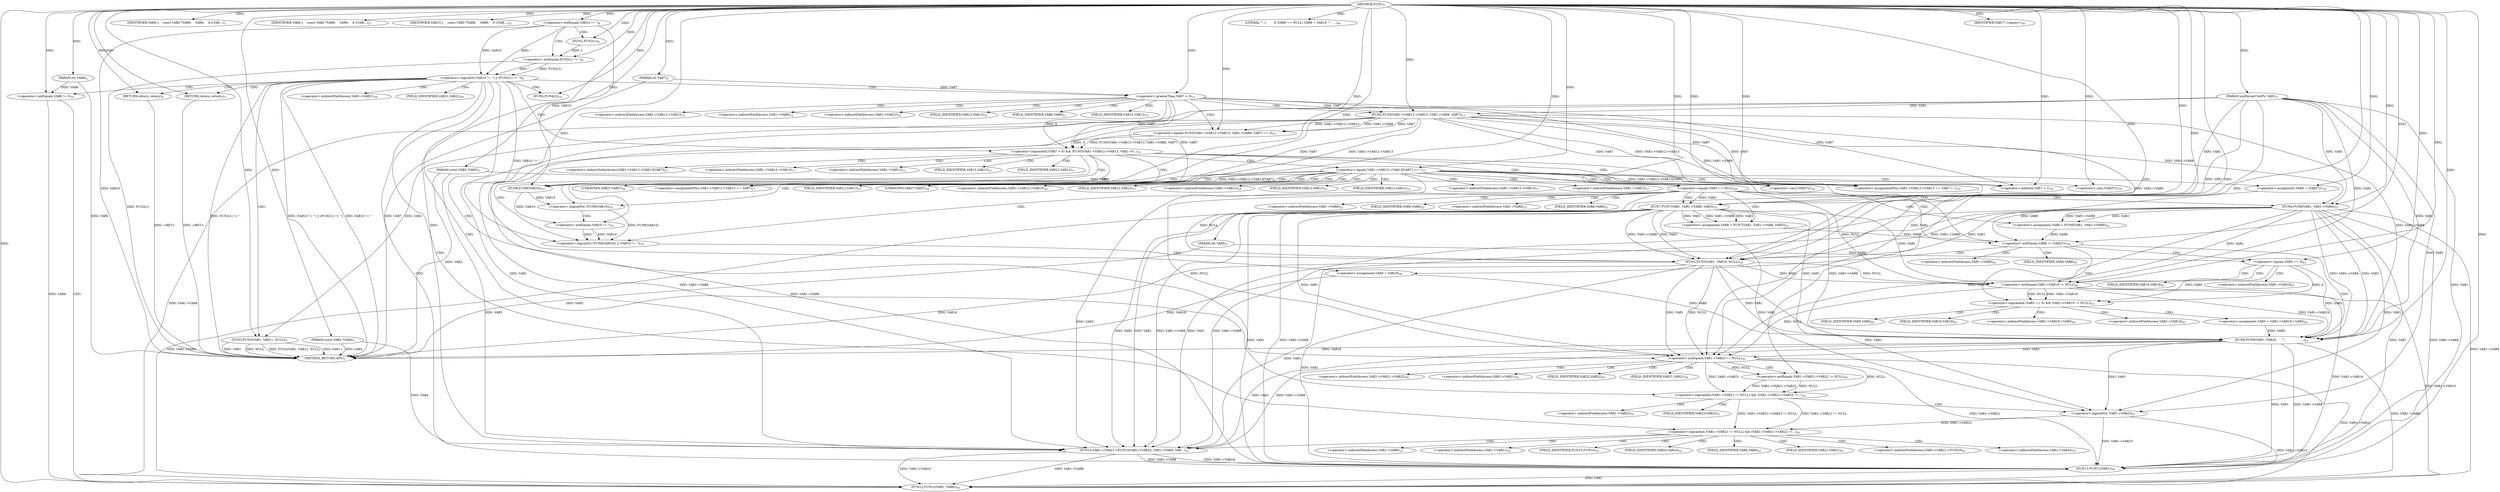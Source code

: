 digraph "FUN1" {  
"8" [label = <(METHOD,FUN1)<SUB>1</SUB>> ]
"212" [label = <(METHOD_RETURN,ANY)<SUB>1</SUB>> ]
"9" [label = <(PARAM,xmlParserCtxtPtr VAR1)<SUB>1</SUB>> ]
"10" [label = <(PARAM,const VAR2 *VAR3)<SUB>1</SUB>> ]
"11" [label = <(PARAM,const VAR2 *VAR4)<SUB>2</SUB>> ]
"12" [label = <(PARAM,int VAR5)<SUB>2</SUB>> ]
"13" [label = <(PARAM,int VAR6)<SUB>2</SUB>> ]
"14" [label = <(PARAM,int VAR7)<SUB>2</SUB>> ]
"17" [label = <(IDENTIFIER,VAR9,{
    const VAR2 *VAR8;

    VAR9;
    if ((VAR...)<SUB>5</SUB>> ]
"33" [label = <(FUN4,FUN4(2))<SUB>10</SUB>> ]
"110" [label = <(IDENTIFIER,VAR9,{
    const VAR2 *VAR8;

    VAR9;
    if ((VAR...)<SUB>27</SUB>> ]
"111" [label = <(IDENTIFIER,VAR15,{
    const VAR2 *VAR8;

    VAR9;
    if ((VAR...)<SUB>32</SUB>> ]
"201" [label = <(FUN11,FUN11(VAR1))<SUB>54</SUB>> ]
"211" [label = <(RETURN,return;,return;)<SUB>57</SUB>> ]
"19" [label = <(&lt;operator&gt;.logicalOr,(VAR10 != '') || (FUN2(1) != ''))<SUB>6</SUB>> ]
"36" [label = <(&lt;operator&gt;.logicalAnd,(VAR7 &gt; 0) &amp;&amp; (FUN5(VAR1-&gt;VAR12-&gt;VAR13, VAR1-&gt;V...)<SUB>12</SUB>> ]
"113" [label = <(&lt;operator&gt;.logicalOr,(!FUN8(VAR10)) || (VAR10 != ''))<SUB>33</SUB>> ]
"129" [label = <(&lt;operator&gt;.notEquals,VAR8 != (VAR2*)1)<SUB>39</SUB>> ]
"168" [label = <(&lt;operator&gt;.logicalAnd,(VAR1-&gt;VAR21 != NULL) &amp;&amp; (VAR1-&gt;VAR21-&gt;VAR22 !=...)<SUB>50</SUB>> ]
"204" [label = <(&lt;operator&gt;.notEquals,VAR6 != 0)<SUB>55</SUB>> ]
"28" [label = <(FUN3,FUN3(VAR1, VAR11, NULL))<SUB>7</SUB>> ]
"32" [label = <(RETURN,return;,return;)<SUB>8</SUB>> ]
"74" [label = <(&lt;operator&gt;.assignmentPlus,VAR1-&gt;VAR12-&gt;VAR13 += VAR7)<SUB>17</SUB>> ]
"81" [label = <(&lt;operator&gt;.assignment,VAR8 = (VAR2*)1)<SUB>18</SUB>> ]
"121" [label = <(FUN3,FUN3(VAR1, VAR16, NULL))<SUB>34</SUB>> ]
"135" [label = <(&lt;operator&gt;.assignment,VAR8 = VAR18)<SUB>40</SUB>> ]
"138" [label = <(LITERAL,&quot;&quot;,{
        if (VAR8 == NULL) VAR8 = VAR18 &quot;&quot;;
  ...)<SUB>40</SUB>> ]
"157" [label = <(FUN9,FUN9(VAR1, VAR20,
		     &quot;&quot;,
		                ...)<SUB>43</SUB>> ]
"187" [label = <(FUN10,VAR1-&gt;VAR21-&gt;FUN10(VAR1-&gt;VAR24, VAR1-&gt;VAR8, VAR...)<SUB>52</SUB>> ]
"208" [label = <(FUN12,FUN12(VAR1, VAR6))<SUB>56</SUB>> ]
"20" [label = <(&lt;operator&gt;.notEquals,VAR10 != '')<SUB>6</SUB>> ]
"23" [label = <(&lt;operator&gt;.notEquals,FUN2(1) != '')<SUB>6</SUB>> ]
"37" [label = <(&lt;operator&gt;.greaterThan,VAR7 &gt; 0)<SUB>12</SUB>> ]
"40" [label = <(&lt;operator&gt;.equals,FUN5(VAR1-&gt;VAR12-&gt;VAR13, VAR1-&gt;VAR8, VAR7) == 0)<SUB>12</SUB>> ]
"54" [label = <(&lt;operator&gt;.equals,VAR1-&gt;VAR12-&gt;VAR13[VAR7] == '')<SUB>13</SUB>> ]
"114" [label = <(&lt;operator&gt;.logicalNot,!FUN8(VAR10))<SUB>33</SUB>> ]
"117" [label = <(&lt;operator&gt;.notEquals,VAR10 != '')<SUB>33</SUB>> ]
"127" [label = <(IDENTIFIER,VAR17,&lt;empty&gt;)<SUB>36</SUB>> ]
"131" [label = <(&lt;operator&gt;.cast,(VAR2*)1)<SUB>39</SUB>> ]
"140" [label = <(&lt;operator&gt;.logicalAnd,(VAR5 == 0) &amp;&amp; (VAR1-&gt;VAR19 != NULL))<SUB>41</SUB>> ]
"169" [label = <(&lt;operator&gt;.logicalAnd,(VAR1-&gt;VAR21 != NULL) &amp;&amp; (VAR1-&gt;VAR21-&gt;VAR22 !=...)<SUB>50</SUB>> ]
"182" [label = <(&lt;operator&gt;.logicalNot,!VAR1-&gt;VAR23)<SUB>51</SUB>> ]
"24" [label = <(FUN2,FUN2(1))<SUB>6</SUB>> ]
"41" [label = <(FUN5,FUN5(VAR1-&gt;VAR12-&gt;VAR13, VAR1-&gt;VAR8, VAR7))<SUB>12</SUB>> ]
"64" [label = <(&lt;operator&gt;.assignmentPlus,VAR1-&gt;VAR12-&gt;VAR13 += VAR7 + 1)<SUB>14</SUB>> ]
"83" [label = <(&lt;operator&gt;.cast,(VAR2*)1)<SUB>18</SUB>> ]
"89" [label = <(&lt;operator&gt;.equals,VAR3 == NULL)<SUB>20</SUB>> ]
"115" [label = <(FUN8,FUN8(VAR10))<SUB>33</SUB>> ]
"150" [label = <(&lt;operator&gt;.assignment,VAR5 = VAR1-&gt;VAR19-&gt;VAR5)<SUB>42</SUB>> ]
"170" [label = <(&lt;operator&gt;.notEquals,VAR1-&gt;VAR21 != NULL)<SUB>50</SUB>> ]
"175" [label = <(&lt;operator&gt;.notEquals,VAR1-&gt;VAR21-&gt;VAR22 != NULL)<SUB>50</SUB>> ]
"93" [label = <(&lt;operator&gt;.assignment,VAR8 = FUN6(VAR1, VAR1-&gt;VAR8))<SUB>21</SUB>> ]
"141" [label = <(&lt;operator&gt;.equals,VAR5 == 0)<SUB>41</SUB>> ]
"144" [label = <(&lt;operator&gt;.notEquals,VAR1-&gt;VAR19 != NULL)<SUB>41</SUB>> ]
"70" [label = <(&lt;operator&gt;.addition,VAR7 + 1)<SUB>14</SUB>> ]
"102" [label = <(&lt;operator&gt;.assignment,VAR8 = FUN7(VAR1, VAR1-&gt;VAR8, VAR3))<SUB>23</SUB>> ]
"95" [label = <(FUN6,FUN6(VAR1, VAR1-&gt;VAR8))<SUB>21</SUB>> ]
"104" [label = <(FUN7,FUN7(VAR1, VAR1-&gt;VAR8, VAR3))<SUB>23</SUB>> ]
"75" [label = <(&lt;operator&gt;.indirectFieldAccess,VAR1-&gt;VAR12-&gt;VAR13)<SUB>17</SUB>> ]
"132" [label = <(UNKNOWN,VAR2*,VAR2*)<SUB>39</SUB>> ]
"161" [label = <(&lt;operator&gt;.indirectFieldAccess,VAR1-&gt;VAR8)<SUB>45</SUB>> ]
"183" [label = <(&lt;operator&gt;.indirectFieldAccess,VAR1-&gt;VAR23)<SUB>51</SUB>> ]
"188" [label = <(&lt;operator&gt;.indirectFieldAccess,VAR1-&gt;VAR21-&gt;FUN10)<SUB>52</SUB>> ]
"193" [label = <(&lt;operator&gt;.indirectFieldAccess,VAR1-&gt;VAR24)<SUB>52</SUB>> ]
"196" [label = <(&lt;operator&gt;.indirectFieldAccess,VAR1-&gt;VAR8)<SUB>52</SUB>> ]
"42" [label = <(&lt;operator&gt;.indirectFieldAccess,VAR1-&gt;VAR12-&gt;VAR13)<SUB>12</SUB>> ]
"47" [label = <(&lt;operator&gt;.indirectFieldAccess,VAR1-&gt;VAR8)<SUB>12</SUB>> ]
"55" [label = <(&lt;operator&gt;.indirectIndexAccess,VAR1-&gt;VAR12-&gt;VAR13[VAR7])<SUB>13</SUB>> ]
"76" [label = <(&lt;operator&gt;.indirectFieldAccess,VAR1-&gt;VAR12)<SUB>17</SUB>> ]
"79" [label = <(FIELD_IDENTIFIER,VAR13,VAR13)<SUB>17</SUB>> ]
"84" [label = <(UNKNOWN,VAR2*,VAR2*)<SUB>18</SUB>> ]
"163" [label = <(FIELD_IDENTIFIER,VAR8,VAR8)<SUB>45</SUB>> ]
"171" [label = <(&lt;operator&gt;.indirectFieldAccess,VAR1-&gt;VAR21)<SUB>50</SUB>> ]
"176" [label = <(&lt;operator&gt;.indirectFieldAccess,VAR1-&gt;VAR21-&gt;VAR22)<SUB>50</SUB>> ]
"185" [label = <(FIELD_IDENTIFIER,VAR23,VAR23)<SUB>51</SUB>> ]
"189" [label = <(&lt;operator&gt;.indirectFieldAccess,VAR1-&gt;VAR21)<SUB>52</SUB>> ]
"192" [label = <(FIELD_IDENTIFIER,FUN10,FUN10)<SUB>52</SUB>> ]
"195" [label = <(FIELD_IDENTIFIER,VAR24,VAR24)<SUB>52</SUB>> ]
"198" [label = <(FIELD_IDENTIFIER,VAR8,VAR8)<SUB>52</SUB>> ]
"43" [label = <(&lt;operator&gt;.indirectFieldAccess,VAR1-&gt;VAR12)<SUB>12</SUB>> ]
"46" [label = <(FIELD_IDENTIFIER,VAR13,VAR13)<SUB>12</SUB>> ]
"49" [label = <(FIELD_IDENTIFIER,VAR8,VAR8)<SUB>12</SUB>> ]
"56" [label = <(&lt;operator&gt;.indirectFieldAccess,VAR1-&gt;VAR12-&gt;VAR13)<SUB>13</SUB>> ]
"65" [label = <(&lt;operator&gt;.indirectFieldAccess,VAR1-&gt;VAR12-&gt;VAR13)<SUB>14</SUB>> ]
"78" [label = <(FIELD_IDENTIFIER,VAR12,VAR12)<SUB>17</SUB>> ]
"145" [label = <(&lt;operator&gt;.indirectFieldAccess,VAR1-&gt;VAR19)<SUB>41</SUB>> ]
"152" [label = <(&lt;operator&gt;.indirectFieldAccess,VAR1-&gt;VAR19-&gt;VAR5)<SUB>42</SUB>> ]
"173" [label = <(FIELD_IDENTIFIER,VAR21,VAR21)<SUB>50</SUB>> ]
"177" [label = <(&lt;operator&gt;.indirectFieldAccess,VAR1-&gt;VAR21)<SUB>50</SUB>> ]
"180" [label = <(FIELD_IDENTIFIER,VAR22,VAR22)<SUB>50</SUB>> ]
"191" [label = <(FIELD_IDENTIFIER,VAR21,VAR21)<SUB>52</SUB>> ]
"45" [label = <(FIELD_IDENTIFIER,VAR12,VAR12)<SUB>12</SUB>> ]
"57" [label = <(&lt;operator&gt;.indirectFieldAccess,VAR1-&gt;VAR12)<SUB>13</SUB>> ]
"60" [label = <(FIELD_IDENTIFIER,VAR13,VAR13)<SUB>13</SUB>> ]
"66" [label = <(&lt;operator&gt;.indirectFieldAccess,VAR1-&gt;VAR12)<SUB>14</SUB>> ]
"69" [label = <(FIELD_IDENTIFIER,VAR13,VAR13)<SUB>14</SUB>> ]
"147" [label = <(FIELD_IDENTIFIER,VAR19,VAR19)<SUB>41</SUB>> ]
"153" [label = <(&lt;operator&gt;.indirectFieldAccess,VAR1-&gt;VAR19)<SUB>42</SUB>> ]
"156" [label = <(FIELD_IDENTIFIER,VAR5,VAR5)<SUB>42</SUB>> ]
"179" [label = <(FIELD_IDENTIFIER,VAR21,VAR21)<SUB>50</SUB>> ]
"59" [label = <(FIELD_IDENTIFIER,VAR12,VAR12)<SUB>13</SUB>> ]
"68" [label = <(FIELD_IDENTIFIER,VAR12,VAR12)<SUB>14</SUB>> ]
"97" [label = <(&lt;operator&gt;.indirectFieldAccess,VAR1-&gt;VAR8)<SUB>21</SUB>> ]
"155" [label = <(FIELD_IDENTIFIER,VAR19,VAR19)<SUB>42</SUB>> ]
"99" [label = <(FIELD_IDENTIFIER,VAR8,VAR8)<SUB>21</SUB>> ]
"106" [label = <(&lt;operator&gt;.indirectFieldAccess,VAR1-&gt;VAR8)<SUB>23</SUB>> ]
"108" [label = <(FIELD_IDENTIFIER,VAR8,VAR8)<SUB>23</SUB>> ]
  "211" -> "212"  [ label = "DDG: &lt;RET&gt;"] 
  "32" -> "212"  [ label = "DDG: &lt;RET&gt;"] 
  "10" -> "212"  [ label = "DDG: VAR3"] 
  "11" -> "212"  [ label = "DDG: VAR4"] 
  "12" -> "212"  [ label = "DDG: VAR5"] 
  "13" -> "212"  [ label = "DDG: VAR6"] 
  "14" -> "212"  [ label = "DDG: VAR7"] 
  "20" -> "212"  [ label = "DDG: VAR10"] 
  "19" -> "212"  [ label = "DDG: VAR10 != ''"] 
  "23" -> "212"  [ label = "DDG: FUN2(1)"] 
  "19" -> "212"  [ label = "DDG: FUN2(1) != ''"] 
  "19" -> "212"  [ label = "DDG: (VAR10 != '') || (FUN2(1) != '')"] 
  "28" -> "212"  [ label = "DDG: VAR1"] 
  "28" -> "212"  [ label = "DDG: NULL"] 
  "28" -> "212"  [ label = "DDG: FUN3(VAR1, VAR11, NULL)"] 
  "135" -> "212"  [ label = "DDG: VAR18"] 
  "157" -> "212"  [ label = "DDG: VAR20"] 
  "121" -> "212"  [ label = "DDG: VAR16"] 
  "28" -> "212"  [ label = "DDG: VAR11"] 
  "8" -> "9"  [ label = "DDG: "] 
  "8" -> "10"  [ label = "DDG: "] 
  "8" -> "11"  [ label = "DDG: "] 
  "8" -> "12"  [ label = "DDG: "] 
  "8" -> "13"  [ label = "DDG: "] 
  "8" -> "14"  [ label = "DDG: "] 
  "8" -> "17"  [ label = "DDG: "] 
  "8" -> "110"  [ label = "DDG: "] 
  "8" -> "111"  [ label = "DDG: "] 
  "8" -> "211"  [ label = "DDG: "] 
  "8" -> "33"  [ label = "DDG: "] 
  "9" -> "201"  [ label = "DDG: VAR1"] 
  "41" -> "201"  [ label = "DDG: VAR1-&gt;VAR8"] 
  "104" -> "201"  [ label = "DDG: VAR1"] 
  "104" -> "201"  [ label = "DDG: VAR1-&gt;VAR8"] 
  "95" -> "201"  [ label = "DDG: VAR1"] 
  "95" -> "201"  [ label = "DDG: VAR1-&gt;VAR8"] 
  "121" -> "201"  [ label = "DDG: VAR1"] 
  "144" -> "201"  [ label = "DDG: VAR1-&gt;VAR19"] 
  "157" -> "201"  [ label = "DDG: VAR1"] 
  "157" -> "201"  [ label = "DDG: VAR1-&gt;VAR8"] 
  "170" -> "201"  [ label = "DDG: VAR1-&gt;VAR21"] 
  "182" -> "201"  [ label = "DDG: VAR1-&gt;VAR23"] 
  "187" -> "201"  [ label = "DDG: VAR1-&gt;VAR24"] 
  "187" -> "201"  [ label = "DDG: VAR1-&gt;VAR8"] 
  "8" -> "201"  [ label = "DDG: "] 
  "20" -> "19"  [ label = "DDG: VAR10"] 
  "20" -> "19"  [ label = "DDG: ''"] 
  "23" -> "19"  [ label = "DDG: FUN2(1)"] 
  "23" -> "19"  [ label = "DDG: ''"] 
  "8" -> "32"  [ label = "DDG: "] 
  "37" -> "36"  [ label = "DDG: VAR7"] 
  "37" -> "36"  [ label = "DDG: 0"] 
  "40" -> "36"  [ label = "DDG: FUN5(VAR1-&gt;VAR12-&gt;VAR13, VAR1-&gt;VAR8, VAR7)"] 
  "40" -> "36"  [ label = "DDG: 0"] 
  "37" -> "74"  [ label = "DDG: VAR7"] 
  "41" -> "74"  [ label = "DDG: VAR7"] 
  "8" -> "74"  [ label = "DDG: "] 
  "8" -> "81"  [ label = "DDG: "] 
  "114" -> "113"  [ label = "DDG: FUN8(VAR10)"] 
  "19" -> "113"  [ label = "DDG: VAR10 != ''"] 
  "117" -> "113"  [ label = "DDG: VAR10"] 
  "117" -> "113"  [ label = "DDG: ''"] 
  "102" -> "129"  [ label = "DDG: VAR8"] 
  "93" -> "129"  [ label = "DDG: VAR8"] 
  "81" -> "129"  [ label = "DDG: VAR8"] 
  "8" -> "129"  [ label = "DDG: "] 
  "8" -> "135"  [ label = "DDG: "] 
  "8" -> "138"  [ label = "DDG: "] 
  "169" -> "168"  [ label = "DDG: VAR1-&gt;VAR21 != NULL"] 
  "169" -> "168"  [ label = "DDG: VAR1-&gt;VAR21-&gt;VAR22 != NULL"] 
  "182" -> "168"  [ label = "DDG: VAR1-&gt;VAR23"] 
  "13" -> "204"  [ label = "DDG: VAR6"] 
  "8" -> "204"  [ label = "DDG: "] 
  "8" -> "20"  [ label = "DDG: "] 
  "24" -> "23"  [ label = "DDG: 1"] 
  "8" -> "23"  [ label = "DDG: "] 
  "9" -> "28"  [ label = "DDG: VAR1"] 
  "8" -> "28"  [ label = "DDG: "] 
  "14" -> "37"  [ label = "DDG: VAR7"] 
  "8" -> "37"  [ label = "DDG: "] 
  "41" -> "40"  [ label = "DDG: VAR1-&gt;VAR12-&gt;VAR13"] 
  "41" -> "40"  [ label = "DDG: VAR1-&gt;VAR8"] 
  "41" -> "40"  [ label = "DDG: VAR7"] 
  "8" -> "40"  [ label = "DDG: "] 
  "41" -> "74"  [ label = "DDG: VAR1-&gt;VAR12-&gt;VAR13"] 
  "54" -> "74"  [ label = "DDG: VAR1-&gt;VAR12-&gt;VAR13[VAR7]"] 
  "115" -> "114"  [ label = "DDG: VAR10"] 
  "115" -> "117"  [ label = "DDG: VAR10"] 
  "8" -> "117"  [ label = "DDG: "] 
  "9" -> "121"  [ label = "DDG: VAR1"] 
  "41" -> "121"  [ label = "DDG: VAR1-&gt;VAR8"] 
  "104" -> "121"  [ label = "DDG: VAR1"] 
  "104" -> "121"  [ label = "DDG: VAR1-&gt;VAR8"] 
  "95" -> "121"  [ label = "DDG: VAR1"] 
  "95" -> "121"  [ label = "DDG: VAR1-&gt;VAR8"] 
  "8" -> "121"  [ label = "DDG: "] 
  "89" -> "121"  [ label = "DDG: NULL"] 
  "8" -> "127"  [ label = "DDG: "] 
  "8" -> "131"  [ label = "DDG: "] 
  "9" -> "157"  [ label = "DDG: VAR1"] 
  "41" -> "157"  [ label = "DDG: VAR1-&gt;VAR8"] 
  "104" -> "157"  [ label = "DDG: VAR1"] 
  "104" -> "157"  [ label = "DDG: VAR1-&gt;VAR8"] 
  "95" -> "157"  [ label = "DDG: VAR1"] 
  "95" -> "157"  [ label = "DDG: VAR1-&gt;VAR8"] 
  "121" -> "157"  [ label = "DDG: VAR1"] 
  "144" -> "157"  [ label = "DDG: VAR1-&gt;VAR19"] 
  "8" -> "157"  [ label = "DDG: "] 
  "141" -> "157"  [ label = "DDG: VAR5"] 
  "150" -> "157"  [ label = "DDG: VAR5"] 
  "135" -> "157"  [ label = "DDG: VAR8"] 
  "170" -> "169"  [ label = "DDG: VAR1-&gt;VAR21"] 
  "170" -> "169"  [ label = "DDG: NULL"] 
  "175" -> "169"  [ label = "DDG: VAR1-&gt;VAR21-&gt;VAR22"] 
  "175" -> "169"  [ label = "DDG: NULL"] 
  "9" -> "182"  [ label = "DDG: VAR1"] 
  "104" -> "182"  [ label = "DDG: VAR1"] 
  "95" -> "182"  [ label = "DDG: VAR1"] 
  "121" -> "182"  [ label = "DDG: VAR1"] 
  "157" -> "182"  [ label = "DDG: VAR1"] 
  "9" -> "187"  [ label = "DDG: VAR1"] 
  "104" -> "187"  [ label = "DDG: VAR1"] 
  "95" -> "187"  [ label = "DDG: VAR1"] 
  "121" -> "187"  [ label = "DDG: VAR1"] 
  "157" -> "187"  [ label = "DDG: VAR1"] 
  "41" -> "187"  [ label = "DDG: VAR1-&gt;VAR8"] 
  "104" -> "187"  [ label = "DDG: VAR1-&gt;VAR8"] 
  "95" -> "187"  [ label = "DDG: VAR1-&gt;VAR8"] 
  "157" -> "187"  [ label = "DDG: VAR1-&gt;VAR8"] 
  "10" -> "187"  [ label = "DDG: VAR3"] 
  "89" -> "187"  [ label = "DDG: VAR3"] 
  "104" -> "187"  [ label = "DDG: VAR3"] 
  "8" -> "187"  [ label = "DDG: "] 
  "11" -> "187"  [ label = "DDG: VAR4"] 
  "41" -> "208"  [ label = "DDG: VAR1-&gt;VAR8"] 
  "104" -> "208"  [ label = "DDG: VAR1-&gt;VAR8"] 
  "95" -> "208"  [ label = "DDG: VAR1-&gt;VAR8"] 
  "144" -> "208"  [ label = "DDG: VAR1-&gt;VAR19"] 
  "157" -> "208"  [ label = "DDG: VAR1-&gt;VAR8"] 
  "170" -> "208"  [ label = "DDG: VAR1-&gt;VAR21"] 
  "182" -> "208"  [ label = "DDG: VAR1-&gt;VAR23"] 
  "187" -> "208"  [ label = "DDG: VAR1-&gt;VAR24"] 
  "187" -> "208"  [ label = "DDG: VAR1-&gt;VAR8"] 
  "201" -> "208"  [ label = "DDG: VAR1"] 
  "8" -> "208"  [ label = "DDG: "] 
  "204" -> "208"  [ label = "DDG: VAR6"] 
  "8" -> "24"  [ label = "DDG: "] 
  "9" -> "41"  [ label = "DDG: VAR1"] 
  "37" -> "41"  [ label = "DDG: VAR7"] 
  "8" -> "41"  [ label = "DDG: "] 
  "8" -> "54"  [ label = "DDG: "] 
  "37" -> "64"  [ label = "DDG: VAR7"] 
  "41" -> "64"  [ label = "DDG: VAR7"] 
  "8" -> "64"  [ label = "DDG: "] 
  "8" -> "83"  [ label = "DDG: "] 
  "20" -> "115"  [ label = "DDG: VAR10"] 
  "8" -> "115"  [ label = "DDG: "] 
  "141" -> "140"  [ label = "DDG: VAR5"] 
  "141" -> "140"  [ label = "DDG: 0"] 
  "144" -> "140"  [ label = "DDG: VAR1-&gt;VAR19"] 
  "144" -> "140"  [ label = "DDG: NULL"] 
  "9" -> "170"  [ label = "DDG: VAR1"] 
  "104" -> "170"  [ label = "DDG: VAR1"] 
  "95" -> "170"  [ label = "DDG: VAR1"] 
  "121" -> "170"  [ label = "DDG: VAR1"] 
  "157" -> "170"  [ label = "DDG: VAR1"] 
  "89" -> "170"  [ label = "DDG: NULL"] 
  "121" -> "170"  [ label = "DDG: NULL"] 
  "144" -> "170"  [ label = "DDG: NULL"] 
  "8" -> "170"  [ label = "DDG: "] 
  "170" -> "175"  [ label = "DDG: NULL"] 
  "8" -> "175"  [ label = "DDG: "] 
  "41" -> "64"  [ label = "DDG: VAR1-&gt;VAR12-&gt;VAR13"] 
  "54" -> "64"  [ label = "DDG: VAR1-&gt;VAR12-&gt;VAR13[VAR7]"] 
  "10" -> "89"  [ label = "DDG: VAR3"] 
  "8" -> "89"  [ label = "DDG: "] 
  "95" -> "93"  [ label = "DDG: VAR1"] 
  "95" -> "93"  [ label = "DDG: VAR1-&gt;VAR8"] 
  "12" -> "141"  [ label = "DDG: VAR5"] 
  "8" -> "141"  [ label = "DDG: "] 
  "9" -> "144"  [ label = "DDG: VAR1"] 
  "104" -> "144"  [ label = "DDG: VAR1"] 
  "95" -> "144"  [ label = "DDG: VAR1"] 
  "121" -> "144"  [ label = "DDG: VAR1"] 
  "89" -> "144"  [ label = "DDG: NULL"] 
  "121" -> "144"  [ label = "DDG: NULL"] 
  "8" -> "144"  [ label = "DDG: "] 
  "37" -> "70"  [ label = "DDG: VAR7"] 
  "41" -> "70"  [ label = "DDG: VAR7"] 
  "8" -> "70"  [ label = "DDG: "] 
  "104" -> "102"  [ label = "DDG: VAR1"] 
  "104" -> "102"  [ label = "DDG: VAR1-&gt;VAR8"] 
  "104" -> "102"  [ label = "DDG: VAR3"] 
  "9" -> "95"  [ label = "DDG: VAR1"] 
  "41" -> "95"  [ label = "DDG: VAR1-&gt;VAR8"] 
  "8" -> "95"  [ label = "DDG: "] 
  "9" -> "104"  [ label = "DDG: VAR1"] 
  "41" -> "104"  [ label = "DDG: VAR1-&gt;VAR8"] 
  "8" -> "104"  [ label = "DDG: "] 
  "89" -> "104"  [ label = "DDG: VAR3"] 
  "19" -> "37"  [ label = "CDG: "] 
  "19" -> "169"  [ label = "CDG: "] 
  "19" -> "168"  [ label = "CDG: "] 
  "19" -> "204"  [ label = "CDG: "] 
  "19" -> "170"  [ label = "CDG: "] 
  "19" -> "173"  [ label = "CDG: "] 
  "19" -> "33"  [ label = "CDG: "] 
  "19" -> "36"  [ label = "CDG: "] 
  "19" -> "201"  [ label = "CDG: "] 
  "19" -> "171"  [ label = "CDG: "] 
  "19" -> "32"  [ label = "CDG: "] 
  "19" -> "28"  [ label = "CDG: "] 
  "19" -> "211"  [ label = "CDG: "] 
  "36" -> "115"  [ label = "CDG: "] 
  "36" -> "60"  [ label = "CDG: "] 
  "36" -> "57"  [ label = "CDG: "] 
  "36" -> "113"  [ label = "CDG: "] 
  "36" -> "114"  [ label = "CDG: "] 
  "36" -> "131"  [ label = "CDG: "] 
  "36" -> "56"  [ label = "CDG: "] 
  "36" -> "132"  [ label = "CDG: "] 
  "36" -> "59"  [ label = "CDG: "] 
  "36" -> "129"  [ label = "CDG: "] 
  "36" -> "54"  [ label = "CDG: "] 
  "36" -> "89"  [ label = "CDG: "] 
  "36" -> "55"  [ label = "CDG: "] 
  "113" -> "121"  [ label = "CDG: "] 
  "129" -> "161"  [ label = "CDG: "] 
  "129" -> "163"  [ label = "CDG: "] 
  "129" -> "141"  [ label = "CDG: "] 
  "129" -> "157"  [ label = "CDG: "] 
  "129" -> "140"  [ label = "CDG: "] 
  "129" -> "135"  [ label = "CDG: "] 
  "168" -> "188"  [ label = "CDG: "] 
  "168" -> "192"  [ label = "CDG: "] 
  "168" -> "196"  [ label = "CDG: "] 
  "168" -> "198"  [ label = "CDG: "] 
  "168" -> "189"  [ label = "CDG: "] 
  "168" -> "191"  [ label = "CDG: "] 
  "168" -> "195"  [ label = "CDG: "] 
  "168" -> "187"  [ label = "CDG: "] 
  "168" -> "193"  [ label = "CDG: "] 
  "204" -> "208"  [ label = "CDG: "] 
  "20" -> "24"  [ label = "CDG: "] 
  "20" -> "23"  [ label = "CDG: "] 
  "37" -> "42"  [ label = "CDG: "] 
  "37" -> "40"  [ label = "CDG: "] 
  "37" -> "43"  [ label = "CDG: "] 
  "37" -> "47"  [ label = "CDG: "] 
  "37" -> "49"  [ label = "CDG: "] 
  "37" -> "46"  [ label = "CDG: "] 
  "37" -> "45"  [ label = "CDG: "] 
  "37" -> "41"  [ label = "CDG: "] 
  "114" -> "117"  [ label = "CDG: "] 
  "169" -> "185"  [ label = "CDG: "] 
  "169" -> "182"  [ label = "CDG: "] 
  "169" -> "183"  [ label = "CDG: "] 
  "54" -> "115"  [ label = "CDG: "] 
  "54" -> "68"  [ label = "CDG: "] 
  "54" -> "64"  [ label = "CDG: "] 
  "54" -> "113"  [ label = "CDG: "] 
  "54" -> "75"  [ label = "CDG: "] 
  "54" -> "81"  [ label = "CDG: "] 
  "54" -> "84"  [ label = "CDG: "] 
  "54" -> "114"  [ label = "CDG: "] 
  "54" -> "131"  [ label = "CDG: "] 
  "54" -> "69"  [ label = "CDG: "] 
  "54" -> "132"  [ label = "CDG: "] 
  "54" -> "74"  [ label = "CDG: "] 
  "54" -> "76"  [ label = "CDG: "] 
  "54" -> "129"  [ label = "CDG: "] 
  "54" -> "79"  [ label = "CDG: "] 
  "54" -> "70"  [ label = "CDG: "] 
  "54" -> "66"  [ label = "CDG: "] 
  "54" -> "65"  [ label = "CDG: "] 
  "54" -> "83"  [ label = "CDG: "] 
  "54" -> "78"  [ label = "CDG: "] 
  "140" -> "150"  [ label = "CDG: "] 
  "140" -> "153"  [ label = "CDG: "] 
  "140" -> "152"  [ label = "CDG: "] 
  "140" -> "155"  [ label = "CDG: "] 
  "140" -> "156"  [ label = "CDG: "] 
  "170" -> "179"  [ label = "CDG: "] 
  "170" -> "180"  [ label = "CDG: "] 
  "170" -> "176"  [ label = "CDG: "] 
  "170" -> "177"  [ label = "CDG: "] 
  "170" -> "175"  [ label = "CDG: "] 
  "89" -> "102"  [ label = "CDG: "] 
  "89" -> "104"  [ label = "CDG: "] 
  "89" -> "95"  [ label = "CDG: "] 
  "89" -> "97"  [ label = "CDG: "] 
  "89" -> "93"  [ label = "CDG: "] 
  "89" -> "108"  [ label = "CDG: "] 
  "89" -> "99"  [ label = "CDG: "] 
  "89" -> "106"  [ label = "CDG: "] 
  "141" -> "145"  [ label = "CDG: "] 
  "141" -> "144"  [ label = "CDG: "] 
  "141" -> "147"  [ label = "CDG: "] 
}
